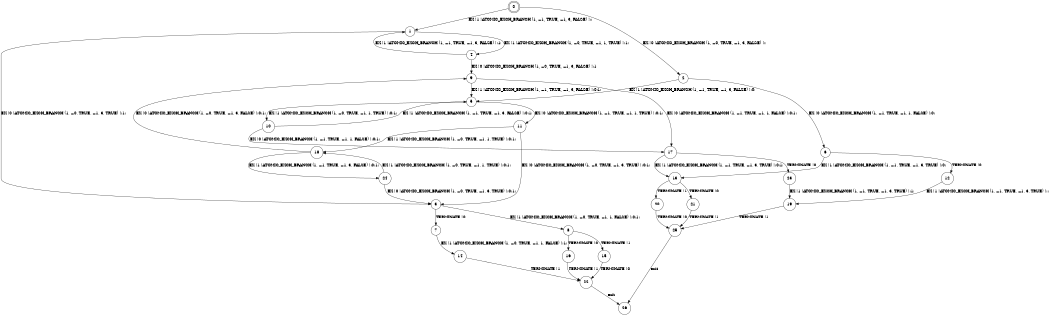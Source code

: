 digraph BCG {
size = "7, 10.5";
center = TRUE;
node [shape = circle];
0 [peripheries = 2];
0 -> 1 [label = "EX !1 !ATOMIC_EXCH_BRANCH (1, +1, TRUE, +1, 3, FALSE) !::"];
0 -> 2 [label = "EX !0 !ATOMIC_EXCH_BRANCH (1, +0, TRUE, +1, 3, FALSE) !::"];
1 -> 3 [label = "EX !0 !ATOMIC_EXCH_BRANCH (1, +0, TRUE, +1, 3, TRUE) !:1:"];
1 -> 4 [label = "EX !1 !ATOMIC_EXCH_BRANCH (1, +0, TRUE, +1, 1, TRUE) !:1:"];
2 -> 5 [label = "EX !1 !ATOMIC_EXCH_BRANCH (1, +1, TRUE, +1, 3, FALSE) !:0:"];
2 -> 6 [label = "EX !0 !ATOMIC_EXCH_BRANCH (1, +1, TRUE, +1, 1, FALSE) !:0:"];
3 -> 7 [label = "TERMINATE !0"];
3 -> 8 [label = "EX !1 !ATOMIC_EXCH_BRANCH (1, +0, TRUE, +1, 1, FALSE) !:0:1:"];
4 -> 9 [label = "EX !0 !ATOMIC_EXCH_BRANCH (1, +0, TRUE, +1, 3, FALSE) !:1:"];
4 -> 1 [label = "EX !1 !ATOMIC_EXCH_BRANCH (1, +1, TRUE, +1, 3, FALSE) !:1:"];
5 -> 10 [label = "EX !1 !ATOMIC_EXCH_BRANCH (1, +0, TRUE, +1, 1, TRUE) !:0:1:"];
5 -> 11 [label = "EX !0 !ATOMIC_EXCH_BRANCH (1, +1, TRUE, +1, 1, TRUE) !:0:1:"];
6 -> 12 [label = "TERMINATE !0"];
6 -> 13 [label = "EX !1 !ATOMIC_EXCH_BRANCH (1, +1, TRUE, +1, 3, TRUE) !:0:"];
7 -> 14 [label = "EX !1 !ATOMIC_EXCH_BRANCH (1, +0, TRUE, +1, 1, FALSE) !:1:"];
8 -> 15 [label = "TERMINATE !1"];
8 -> 16 [label = "TERMINATE !0"];
9 -> 5 [label = "EX !1 !ATOMIC_EXCH_BRANCH (1, +1, TRUE, +1, 3, FALSE) !:0:1:"];
9 -> 17 [label = "EX !0 !ATOMIC_EXCH_BRANCH (1, +1, TRUE, +1, 1, FALSE) !:0:1:"];
10 -> 5 [label = "EX !1 !ATOMIC_EXCH_BRANCH (1, +1, TRUE, +1, 3, FALSE) !:0:1:"];
10 -> 17 [label = "EX !0 !ATOMIC_EXCH_BRANCH (1, +1, TRUE, +1, 1, FALSE) !:0:1:"];
11 -> 18 [label = "EX !1 !ATOMIC_EXCH_BRANCH (1, +0, TRUE, +1, 1, TRUE) !:0:1:"];
11 -> 3 [label = "EX !0 !ATOMIC_EXCH_BRANCH (1, +0, TRUE, +1, 3, TRUE) !:0:1:"];
12 -> 19 [label = "EX !1 !ATOMIC_EXCH_BRANCH (1, +1, TRUE, +1, 3, TRUE) !::"];
13 -> 20 [label = "TERMINATE !1"];
13 -> 21 [label = "TERMINATE !0"];
14 -> 22 [label = "TERMINATE !1"];
15 -> 22 [label = "TERMINATE !0"];
16 -> 22 [label = "TERMINATE !1"];
17 -> 23 [label = "TERMINATE !0"];
17 -> 13 [label = "EX !1 !ATOMIC_EXCH_BRANCH (1, +1, TRUE, +1, 3, TRUE) !:0:1:"];
18 -> 24 [label = "EX !1 !ATOMIC_EXCH_BRANCH (1, +1, TRUE, +1, 3, FALSE) !:0:1:"];
18 -> 9 [label = "EX !0 !ATOMIC_EXCH_BRANCH (1, +0, TRUE, +1, 3, FALSE) !:0:1:"];
19 -> 25 [label = "TERMINATE !1"];
20 -> 25 [label = "TERMINATE !0"];
21 -> 25 [label = "TERMINATE !1"];
22 -> 26 [label = "exit"];
23 -> 19 [label = "EX !1 !ATOMIC_EXCH_BRANCH (1, +1, TRUE, +1, 3, TRUE) !:1:"];
24 -> 18 [label = "EX !1 !ATOMIC_EXCH_BRANCH (1, +0, TRUE, +1, 1, TRUE) !:0:1:"];
24 -> 3 [label = "EX !0 !ATOMIC_EXCH_BRANCH (1, +0, TRUE, +1, 3, TRUE) !:0:1:"];
25 -> 26 [label = "exit"];
}

